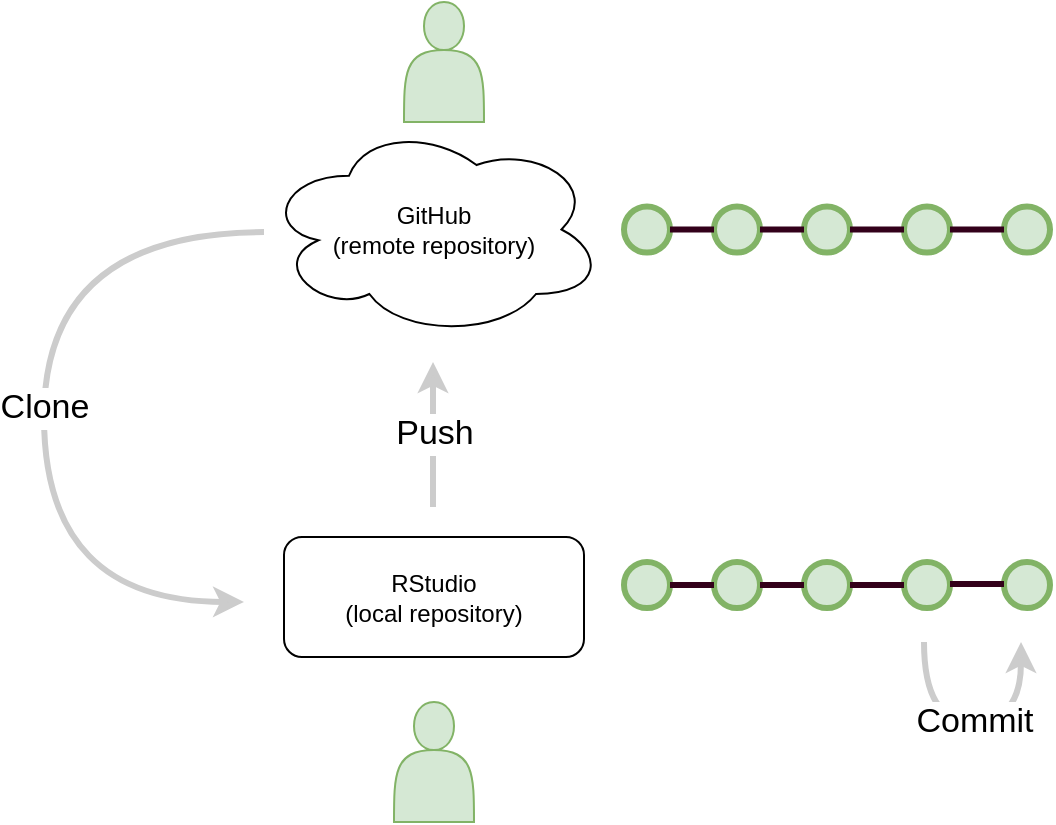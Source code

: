 <mxfile version="15.7.0" type="github">
  <diagram id="-oPLHSMnz3KgT2YxSXNt" name="Page-1">
    <mxGraphModel dx="1995" dy="1127" grid="1" gridSize="10" guides="1" tooltips="1" connect="1" arrows="1" fold="1" page="1" pageScale="1" pageWidth="1600" pageHeight="900" math="0" shadow="0">
      <root>
        <mxCell id="0" />
        <mxCell id="1" parent="0" />
        <mxCell id="mG2dedWUTn2DNPqguD1p-1" value="" style="shape=actor;whiteSpace=wrap;html=1;fillColor=#d5e8d4;strokeColor=#82b366;" parent="1" vertex="1">
          <mxGeometry x="340" y="40" width="40" height="60" as="geometry" />
        </mxCell>
        <mxCell id="mG2dedWUTn2DNPqguD1p-2" value="&lt;div&gt;GitHub&lt;/div&gt;&lt;div&gt;(remote repository)&lt;/div&gt;" style="ellipse;shape=cloud;whiteSpace=wrap;html=1;" parent="1" vertex="1">
          <mxGeometry x="270" y="100" width="170" height="107.5" as="geometry" />
        </mxCell>
        <mxCell id="mG2dedWUTn2DNPqguD1p-4" value="&lt;div&gt;RStudio&lt;/div&gt;&lt;div&gt;(local repository)&lt;br&gt;&lt;/div&gt;" style="rounded=1;whiteSpace=wrap;html=1;" parent="1" vertex="1">
          <mxGeometry x="280" y="307.5" width="150" height="60" as="geometry" />
        </mxCell>
        <mxCell id="mG2dedWUTn2DNPqguD1p-8" value="" style="endArrow=classic;html=1;rounded=0;fontSize=17;strokeColor=#CCCCCC;strokeWidth=3;edgeStyle=orthogonalEdgeStyle;elbow=vertical;curved=1;" parent="1" edge="1">
          <mxGeometry relative="1" as="geometry">
            <mxPoint x="270" y="155.05" as="sourcePoint" />
            <mxPoint x="260" y="339.95" as="targetPoint" />
            <Array as="points">
              <mxPoint x="160" y="155" />
              <mxPoint x="160" y="340" />
            </Array>
          </mxGeometry>
        </mxCell>
        <mxCell id="mG2dedWUTn2DNPqguD1p-9" value="Clone" style="edgeLabel;resizable=0;html=1;align=center;verticalAlign=middle;fontSize=17;strokeWidth=3;fillColor=#FFFFFF;" parent="mG2dedWUTn2DNPqguD1p-8" connectable="0" vertex="1">
          <mxGeometry relative="1" as="geometry" />
        </mxCell>
        <mxCell id="mG2dedWUTn2DNPqguD1p-30" value="" style="endArrow=classic;html=1;rounded=0;strokeColor=#CCCCCC;strokeWidth=3;" parent="1" edge="1">
          <mxGeometry relative="1" as="geometry">
            <mxPoint x="354.5" y="292.5" as="sourcePoint" />
            <mxPoint x="354.5" y="220" as="targetPoint" />
          </mxGeometry>
        </mxCell>
        <mxCell id="mG2dedWUTn2DNPqguD1p-31" value="&lt;div style=&quot;font-size: 17px;&quot;&gt;Push&lt;/div&gt;" style="edgeLabel;resizable=0;html=1;align=center;verticalAlign=middle;fontSize=17;" parent="mG2dedWUTn2DNPqguD1p-30" connectable="0" vertex="1">
          <mxGeometry relative="1" as="geometry" />
        </mxCell>
        <mxCell id="mG2dedWUTn2DNPqguD1p-70" value="" style="endArrow=classic;html=1;rounded=0;fontSize=17;strokeColor=#CCCCCC;strokeWidth=3;edgeStyle=orthogonalEdgeStyle;curved=1;" parent="1" edge="1">
          <mxGeometry relative="1" as="geometry">
            <mxPoint x="600" y="360" as="sourcePoint" />
            <mxPoint x="648.5" y="360" as="targetPoint" />
            <Array as="points">
              <mxPoint x="600.5" y="400" />
              <mxPoint x="648.5" y="400" />
              <mxPoint x="648.5" y="360" />
            </Array>
          </mxGeometry>
        </mxCell>
        <mxCell id="mG2dedWUTn2DNPqguD1p-71" value="Commit" style="edgeLabel;resizable=0;html=1;align=center;verticalAlign=middle;fontSize=17;" parent="mG2dedWUTn2DNPqguD1p-70" connectable="0" vertex="1">
          <mxGeometry relative="1" as="geometry" />
        </mxCell>
        <mxCell id="mG2dedWUTn2DNPqguD1p-74" value="" style="group" parent="1" vertex="1" connectable="0">
          <mxGeometry x="450" y="320" width="163" height="23" as="geometry" />
        </mxCell>
        <mxCell id="mG2dedWUTn2DNPqguD1p-58" value="" style="group" parent="mG2dedWUTn2DNPqguD1p-74" vertex="1" connectable="0">
          <mxGeometry width="113" height="23" as="geometry" />
        </mxCell>
        <mxCell id="mG2dedWUTn2DNPqguD1p-59" value="" style="ellipse;whiteSpace=wrap;html=1;aspect=fixed;fillColor=#d5e8d4;strokeColor=#82b366;strokeWidth=3;" parent="mG2dedWUTn2DNPqguD1p-58" vertex="1">
          <mxGeometry width="23" height="23" as="geometry" />
        </mxCell>
        <mxCell id="mG2dedWUTn2DNPqguD1p-60" value="" style="ellipse;whiteSpace=wrap;html=1;aspect=fixed;fillColor=#d5e8d4;strokeColor=#82b366;strokeWidth=3;" parent="mG2dedWUTn2DNPqguD1p-58" vertex="1">
          <mxGeometry x="45" width="23" height="23" as="geometry" />
        </mxCell>
        <mxCell id="mG2dedWUTn2DNPqguD1p-61" value="" style="endArrow=none;html=1;rounded=0;fillColor=#d5e8d4;strokeColor=#33001A;strokeWidth=3;entryX=0;entryY=0.5;entryDx=0;entryDy=0;exitX=1;exitY=0.5;exitDx=0;exitDy=0;" parent="mG2dedWUTn2DNPqguD1p-58" source="mG2dedWUTn2DNPqguD1p-59" target="mG2dedWUTn2DNPqguD1p-60" edge="1">
          <mxGeometry width="50" height="50" relative="1" as="geometry">
            <mxPoint x="-81.88" y="10" as="sourcePoint" />
            <mxPoint x="48.12" as="targetPoint" />
          </mxGeometry>
        </mxCell>
        <mxCell id="mG2dedWUTn2DNPqguD1p-62" value="" style="ellipse;whiteSpace=wrap;html=1;aspect=fixed;fillColor=#d5e8d4;strokeColor=#82b366;strokeWidth=3;" parent="mG2dedWUTn2DNPqguD1p-58" vertex="1">
          <mxGeometry x="90" width="23" height="23" as="geometry" />
        </mxCell>
        <mxCell id="mG2dedWUTn2DNPqguD1p-63" value="" style="endArrow=none;html=1;rounded=0;fillColor=#d5e8d4;strokeColor=#33001A;strokeWidth=3;entryX=0;entryY=0.5;entryDx=0;entryDy=0;exitX=1;exitY=0.5;exitDx=0;exitDy=0;" parent="mG2dedWUTn2DNPqguD1p-58" source="mG2dedWUTn2DNPqguD1p-60" target="mG2dedWUTn2DNPqguD1p-62" edge="1">
          <mxGeometry width="50" height="50" relative="1" as="geometry">
            <mxPoint x="30" y="21.25" as="sourcePoint" />
            <mxPoint x="55" y="21.25" as="targetPoint" />
          </mxGeometry>
        </mxCell>
        <mxCell id="mG2dedWUTn2DNPqguD1p-64" value="" style="ellipse;whiteSpace=wrap;html=1;aspect=fixed;fillColor=#d5e8d4;strokeColor=#82b366;strokeWidth=3;" parent="mG2dedWUTn2DNPqguD1p-74" vertex="1">
          <mxGeometry x="140" width="23" height="23" as="geometry" />
        </mxCell>
        <mxCell id="mG2dedWUTn2DNPqguD1p-66" value="" style="endArrow=none;html=1;rounded=0;fillColor=#d5e8d4;strokeColor=#33001A;strokeWidth=3;entryX=1;entryY=0.5;entryDx=0;entryDy=0;exitX=0;exitY=0.5;exitDx=0;exitDy=0;" parent="mG2dedWUTn2DNPqguD1p-74" source="mG2dedWUTn2DNPqguD1p-64" target="mG2dedWUTn2DNPqguD1p-62" edge="1">
          <mxGeometry width="50" height="50" relative="1" as="geometry">
            <mxPoint x="78" y="21.5" as="sourcePoint" />
            <mxPoint x="100" y="21.5" as="targetPoint" />
          </mxGeometry>
        </mxCell>
        <mxCell id="mG2dedWUTn2DNPqguD1p-89" value="" style="group" parent="1" vertex="1" connectable="0">
          <mxGeometry x="450" y="142.25" width="163" height="23" as="geometry" />
        </mxCell>
        <mxCell id="mG2dedWUTn2DNPqguD1p-90" value="" style="group" parent="mG2dedWUTn2DNPqguD1p-89" vertex="1" connectable="0">
          <mxGeometry width="113" height="23" as="geometry" />
        </mxCell>
        <mxCell id="mG2dedWUTn2DNPqguD1p-91" value="" style="ellipse;whiteSpace=wrap;html=1;aspect=fixed;fillColor=#d5e8d4;strokeColor=#82b366;strokeWidth=3;" parent="mG2dedWUTn2DNPqguD1p-90" vertex="1">
          <mxGeometry width="23" height="23" as="geometry" />
        </mxCell>
        <mxCell id="mG2dedWUTn2DNPqguD1p-92" value="" style="ellipse;whiteSpace=wrap;html=1;aspect=fixed;fillColor=#d5e8d4;strokeColor=#82b366;strokeWidth=3;" parent="mG2dedWUTn2DNPqguD1p-90" vertex="1">
          <mxGeometry x="45" width="23" height="23" as="geometry" />
        </mxCell>
        <mxCell id="mG2dedWUTn2DNPqguD1p-93" value="" style="endArrow=none;html=1;rounded=0;fillColor=#d5e8d4;strokeColor=#33001A;strokeWidth=3;entryX=0;entryY=0.5;entryDx=0;entryDy=0;exitX=1;exitY=0.5;exitDx=0;exitDy=0;" parent="mG2dedWUTn2DNPqguD1p-90" source="mG2dedWUTn2DNPqguD1p-91" target="mG2dedWUTn2DNPqguD1p-92" edge="1">
          <mxGeometry width="50" height="50" relative="1" as="geometry">
            <mxPoint x="-81.88" y="10" as="sourcePoint" />
            <mxPoint x="48.12" as="targetPoint" />
          </mxGeometry>
        </mxCell>
        <mxCell id="mG2dedWUTn2DNPqguD1p-94" value="" style="ellipse;whiteSpace=wrap;html=1;aspect=fixed;fillColor=#d5e8d4;strokeColor=#82b366;strokeWidth=3;" parent="mG2dedWUTn2DNPqguD1p-90" vertex="1">
          <mxGeometry x="90" width="23" height="23" as="geometry" />
        </mxCell>
        <mxCell id="mG2dedWUTn2DNPqguD1p-95" value="" style="endArrow=none;html=1;rounded=0;fillColor=#d5e8d4;strokeColor=#33001A;strokeWidth=3;entryX=0;entryY=0.5;entryDx=0;entryDy=0;exitX=1;exitY=0.5;exitDx=0;exitDy=0;" parent="mG2dedWUTn2DNPqguD1p-90" source="mG2dedWUTn2DNPqguD1p-92" target="mG2dedWUTn2DNPqguD1p-94" edge="1">
          <mxGeometry width="50" height="50" relative="1" as="geometry">
            <mxPoint x="30" y="21.25" as="sourcePoint" />
            <mxPoint x="55" y="21.25" as="targetPoint" />
          </mxGeometry>
        </mxCell>
        <mxCell id="mG2dedWUTn2DNPqguD1p-96" value="" style="ellipse;whiteSpace=wrap;html=1;aspect=fixed;fillColor=#d5e8d4;strokeColor=#82b366;strokeWidth=3;" parent="mG2dedWUTn2DNPqguD1p-89" vertex="1">
          <mxGeometry x="140" width="23" height="23" as="geometry" />
        </mxCell>
        <mxCell id="mG2dedWUTn2DNPqguD1p-97" value="" style="endArrow=none;html=1;rounded=0;fillColor=#d5e8d4;strokeColor=#33001A;strokeWidth=3;entryX=1;entryY=0.5;entryDx=0;entryDy=0;exitX=0;exitY=0.5;exitDx=0;exitDy=0;" parent="mG2dedWUTn2DNPqguD1p-89" source="mG2dedWUTn2DNPqguD1p-96" target="mG2dedWUTn2DNPqguD1p-94" edge="1">
          <mxGeometry width="50" height="50" relative="1" as="geometry">
            <mxPoint x="78" y="21.5" as="sourcePoint" />
            <mxPoint x="100" y="21.5" as="targetPoint" />
          </mxGeometry>
        </mxCell>
        <mxCell id="kAsbJmq0HNL3sUcCcG8w-3" value="" style="shape=actor;whiteSpace=wrap;html=1;fillColor=#d5e8d4;strokeColor=#82b366;" vertex="1" parent="1">
          <mxGeometry x="335" y="390" width="40" height="60" as="geometry" />
        </mxCell>
        <mxCell id="kAsbJmq0HNL3sUcCcG8w-4" value="" style="ellipse;whiteSpace=wrap;html=1;aspect=fixed;fillColor=#d5e8d4;strokeColor=#82b366;strokeWidth=3;" vertex="1" parent="1">
          <mxGeometry x="640" y="142.25" width="23" height="23" as="geometry" />
        </mxCell>
        <mxCell id="kAsbJmq0HNL3sUcCcG8w-5" value="" style="ellipse;whiteSpace=wrap;html=1;aspect=fixed;fillColor=#d5e8d4;strokeColor=#82b366;strokeWidth=3;" vertex="1" parent="1">
          <mxGeometry x="640" y="320" width="23" height="23" as="geometry" />
        </mxCell>
        <mxCell id="kAsbJmq0HNL3sUcCcG8w-10" value="" style="endArrow=none;html=1;rounded=0;fillColor=#d5e8d4;strokeColor=#33001A;strokeWidth=3;entryX=1;entryY=0.5;entryDx=0;entryDy=0;" edge="1" parent="1" source="kAsbJmq0HNL3sUcCcG8w-4" target="mG2dedWUTn2DNPqguD1p-96">
          <mxGeometry width="50" height="50" relative="1" as="geometry">
            <mxPoint x="600" y="163.75" as="sourcePoint" />
            <mxPoint x="573" y="163.75" as="targetPoint" />
          </mxGeometry>
        </mxCell>
        <mxCell id="kAsbJmq0HNL3sUcCcG8w-11" value="" style="endArrow=none;html=1;rounded=0;fillColor=#d5e8d4;strokeColor=#33001A;strokeWidth=3;entryX=1;entryY=0.5;entryDx=0;entryDy=0;exitX=0;exitY=0.5;exitDx=0;exitDy=0;" edge="1" parent="1">
          <mxGeometry width="50" height="50" relative="1" as="geometry">
            <mxPoint x="640" y="331" as="sourcePoint" />
            <mxPoint x="613" y="331" as="targetPoint" />
          </mxGeometry>
        </mxCell>
      </root>
    </mxGraphModel>
  </diagram>
</mxfile>
